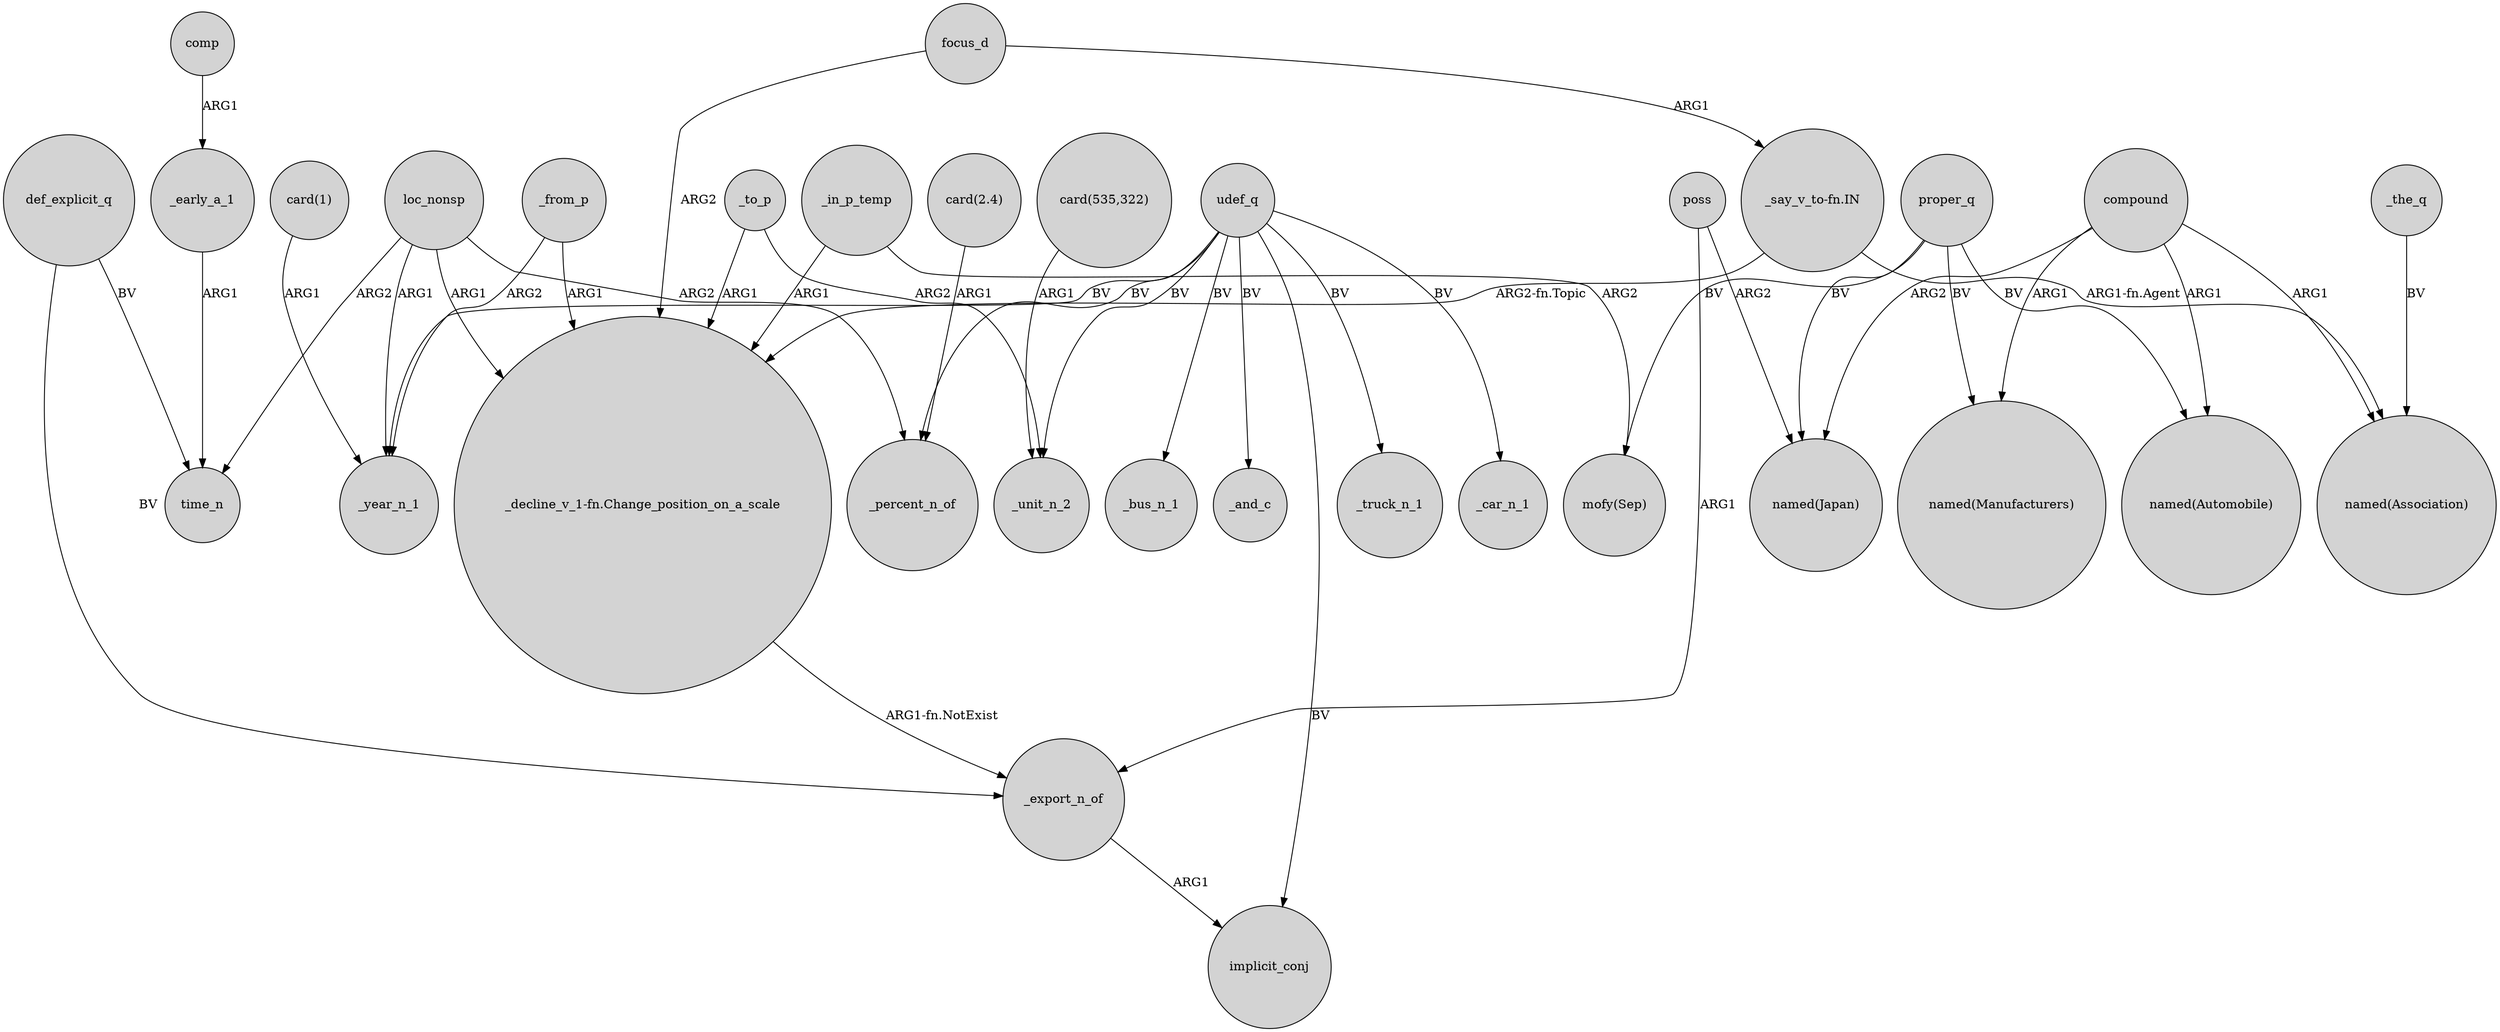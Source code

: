 digraph {
	node [shape=circle style=filled]
	_in_p_temp -> "_decline_v_1-fn.Change_position_on_a_scale" [label=ARG1]
	proper_q -> "named(Automobile)" [label=BV]
	loc_nonsp -> "_decline_v_1-fn.Change_position_on_a_scale" [label=ARG1]
	def_explicit_q -> time_n [label=BV]
	loc_nonsp -> _year_n_1 [label=ARG1]
	def_explicit_q -> _export_n_of [label=BV]
	"card(535,322)" -> _unit_n_2 [label=ARG1]
	poss -> _export_n_of [label=ARG1]
	compound -> "named(Automobile)" [label=ARG1]
	proper_q -> "named(Manufacturers)" [label=BV]
	proper_q -> "mofy(Sep)" [label=BV]
	compound -> "named(Japan)" [label=ARG2]
	udef_q -> implicit_conj [label=BV]
	proper_q -> "named(Japan)" [label=BV]
	_from_p -> _year_n_1 [label=ARG2]
	loc_nonsp -> time_n [label=ARG2]
	"_say_v_to-fn.IN" -> "named(Association)" [label="ARG1-fn.Agent"]
	comp -> _early_a_1 [label=ARG1]
	_from_p -> "_decline_v_1-fn.Change_position_on_a_scale" [label=ARG1]
	poss -> "named(Japan)" [label=ARG2]
	udef_q -> _truck_n_1 [label=BV]
	"_say_v_to-fn.IN" -> "_decline_v_1-fn.Change_position_on_a_scale" [label="ARG2-fn.Topic"]
	loc_nonsp -> _percent_n_of [label=ARG2]
	compound -> "named(Manufacturers)" [label=ARG1]
	"_decline_v_1-fn.Change_position_on_a_scale" -> _export_n_of [label="ARG1-fn.NotExist"]
	"card(2.4)" -> _percent_n_of [label=ARG1]
	"card(1)" -> _year_n_1 [label=ARG1]
	_early_a_1 -> time_n [label=ARG1]
	udef_q -> _car_n_1 [label=BV]
	udef_q -> _year_n_1 [label=BV]
	udef_q -> _bus_n_1 [label=BV]
	_the_q -> "named(Association)" [label=BV]
	udef_q -> _percent_n_of [label=BV]
	compound -> "named(Association)" [label=ARG1]
	focus_d -> "_decline_v_1-fn.Change_position_on_a_scale" [label=ARG2]
	_export_n_of -> implicit_conj [label=ARG1]
	udef_q -> _and_c [label=BV]
	_to_p -> "_decline_v_1-fn.Change_position_on_a_scale" [label=ARG1]
	udef_q -> _unit_n_2 [label=BV]
	_in_p_temp -> "mofy(Sep)" [label=ARG2]
	_to_p -> _unit_n_2 [label=ARG2]
	focus_d -> "_say_v_to-fn.IN" [label=ARG1]
}
